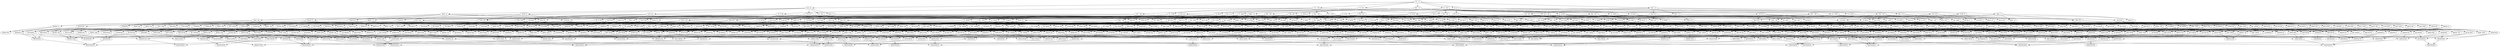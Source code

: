 digraph velha 
{
	"XXOXOXOO." -> "XXOXOXOOX";
	"XXOXOX.O." -> "XXOXOXOO.";
	"XXOXOX.OO" -> "XXOXOXXOO";
	"XXOXOX.O." -> "XXOXOX.OO";
	"XXOXO..O." -> "XXOXOX.O.";
	"XXOXO..O." -> "XXOXO.XO.";
	"XXOXOO.OX" -> "XXOXOOXOX";
	"XXOXO..OX" -> "XXOXOO.OX";
	"XXOXO.OOX" -> "XXOXOXOOX";
	"XXOXO..OX" -> "XXOXO.OOX";
	"XXOXO..O." -> "XXOXO..OX";
	"XXOX...O." -> "XXOXO..O.";
	"XXOXXOOO." -> "XXOXXOOOX";
	"XXOXXO.O." -> "XXOXXOOO.";
	"XXOXXO.O." -> "XXOXXO.OO";
	"XXOX.O.O." -> "XXOXXO.O.";
	"XXOX.O.O." -> "XXOX.OXO.";
	"XXOX.O.OX" -> "XXOXOO.OX";
	"XXOX.OOOX" -> "XXOXXOOOX";
	"XXOX.O.OX" -> "XXOX.OOOX";
	"XXOX.O.O." -> "XXOX.O.OX";
	"XXOX...O." -> "XXOX.O.O.";
	"XXOXX.OO." -> "XXOXXOOO.";
	"XXOXX.OO." -> "XXOXX.OOO";
	"XXOX..OO." -> "XXOXX.OO.";
	"XXOX.XOO." -> "XXOXOXOO.";
	"XXOX.XOO." -> "XXOX.XOOO";
	"XXOX..OO." -> "XXOX.XOO.";
	"XXOX..OOX" -> "XXOXO.OOX";
	"XXOX..OOX" -> "XXOX.OOOX";
	"XXOX..OO." -> "XXOX..OOX";
	"XXOX...O." -> "XXOX..OO.";
	"XXOXX..OO" -> "XXOXXO.OO";
	"XXOXX..OO" -> "XXOXX.OOO";
	"XXOX...OO" -> "XXOXX..OO";
	"XXOX.X.OO" -> "XXOXOX.OO";
	"XXOX.X.OO" -> "XXOX.XOOO";
	"XXOX...OO" -> "XXOX.X.OO";
	"XXOX...OO" -> "XXOX..XOO";
	"XXOX...O." -> "XXOX...OO";
	"XXO....O." -> "XXOX...O.";
	"XXOOXXOO." -> "XXOOXXOOX";
	"XXOOXX.O." -> "XXOOXXOO.";
	"XXOOXX.OO" -> "XXOOXXXOO";
	"XXOOXX.O." -> "XXOOXX.OO";
	"XXOOX..O." -> "XXOOXX.O.";
	"XXOOXOXO." -> "XXOOXOXOX";
	"XXOOX.XO." -> "XXOOXOXO.";
	"XXOOX.XOO" -> "XXOOXXXOO";
	"XXOOX.XO." -> "XXOOX.XOO";
	"XXOOX..O." -> "XXOOX.XO.";
	"XXOOX..O." -> "XXOOX..OX";
	"XXO.X..O." -> "XXOOX..O.";
	"XXO.XO.O." -> "XXOXXO.O.";
	"XXO.XOXO." -> "XXOOXOXO.";
	"XXO.XOXO." -> "XXO.XOXOO";
	"XXO.XO.O." -> "XXO.XOXO.";
	"XXO.XO.O." -> "XXO.XO.OX";
	"XXO.X..O." -> "XXO.XO.O.";
	"XXO.X.OO." -> "XXOXX.OO.";
	"XXO.XXOO." -> "XXOOXXOO.";
	"XXO.XXOO." -> "XXO.XXOOO";
	"XXO.X.OO." -> "XXO.XXOO.";
	"XXO.X.OO." -> "XXO.X.OOX";
	"XXO.X..O." -> "XXO.X.OO.";
	"XXO.X..OO" -> "XXOXX..OO";
	"XXO.XX.OO" -> "XXOOXX.OO";
	"XXO.XX.OO" -> "XXO.XXOOO";
	"XXO.X..OO" -> "XXO.XX.OO";
	"XXO.X.XOO" -> "XXOOX.XOO";
	"XXO.X.XOO" -> "XXO.XOXOO";
	"XXO.X..OO" -> "XXO.X.XOO";
	"XXO.X..O." -> "XXO.X..OO";
	"XXO....O." -> "XXO.X..O.";
	"XXOO.X.O." -> "XXOOXX.O.";
	"XXOO.XXO." -> "XXOOOXXO.";
	"XXOO.XXOO" -> "XXOOXXXOO";
	"XXOO.XXO." -> "XXOO.XXOO";
	"XXOO.X.O." -> "XXOO.XXO.";
	"XXOOOX.OX" -> "XXOOOXXOX";
	"XXOO.X.OX" -> "XXOOOX.OX";
	"XXOO.XOOX" -> "XXOOXXOOX";
	"XXOO.X.OX" -> "XXOO.XOOX";
	"XXOO.X.O." -> "XXOO.X.OX";
	"XXO..X.O." -> "XXOO.X.O.";
	"XXO.OX.O." -> "XXOXOX.O.";
	"XXO.OX.O." -> "XXO.OXXO.";
	"XXO.OX.OX" -> "XXOOOX.OX";
	"XXO.OXOOX" -> "XXOXOXOOX";
	"XXO.OX.OX" -> "XXO.OXOOX";
	"XXO.OX.O." -> "XXO.OX.OX";
	"XXO..X.O." -> "XXO.OX.O.";
	"XXO..XOO." -> "XXOX.XOO.";
	"XXO..XOO." -> "XXO.XXOO.";
	"XXO..XOOX" -> "XXOO.XOOX";
	"XXO..XOOX" -> "XXO.OXOOX";
	"XXO..XOO." -> "XXO..XOOX";
	"XXO..X.O." -> "XXO..XOO.";
	"XXO..X.OO" -> "XXOX.X.OO";
	"XXO..X.OO" -> "XXO.XX.OO";
	"XXO..XXOO" -> "XXOO.XXOO";
	"XXO..XXOO" -> "XXO.OXXOO";
	"XXO..X.OO" -> "XXO..XXOO";
	"XXO..X.O." -> "XXO..X.OO";
	"XXO....O." -> "XXO..X.O.";
	"XXOO..XO." -> "XXOOX.XO.";
	"XXOO..XO." -> "XXOO.XXO.";
	"XXOO..XOX" -> "XXOOO.XOX";
	"XXOO.OXOX" -> "XXOOXOXOX";
	"XXOO..XOX" -> "XXOO.OXOX";
	"XXOO..XO." -> "XXOO..XOX";
	"XXO...XO." -> "XXOO..XO.";
	"XXO...XO." -> "XXO.O.XO.";
	"XXO..OXO." -> "XXOX.OXO.";
	"XXO..OXO." -> "XXO.XOXO.";
	"XXO..OXOX" -> "XXOO.OXOX";
	"XXO..OXOX" -> "XXO.OOXOX";
	"XXO..OXO." -> "XXO..OXOX";
	"XXO...XO." -> "XXO..OXO.";
	"XXO...XOO" -> "XXOX..XOO";
	"XXO...XOO" -> "XXO.X.XOO";
	"XXO...XOO" -> "XXO..XXOO";
	"XXO...XO." -> "XXO...XOO";
	"XXO....O." -> "XXO...XO.";
	"XXOO...OX" -> "XXOOX..OX";
	"XXOO...OX" -> "XXOO.X.OX";
	"XXOO...OX" -> "XXOO..XOX";
	"XXO....OX" -> "XXOO...OX";
	"XXO.O..OX" -> "XXOXO..OX";
	"XXO.O..OX" -> "XXO.OX.OX";
	"XXO.O..OX" -> "XXO.O.XOX";
	"XXO....OX" -> "XXO.O..OX";
	"XXO..O.OX" -> "XXOX.O.OX";
	"XXO..O.OX" -> "XXO.XO.OX";
	"XXO..O.OX" -> "XXO..OXOX";
	"XXO....OX" -> "XXO..O.OX";
	"XXO...OOX" -> "XXOX..OOX";
	"XXO...OOX" -> "XXO.X.OOX";
	"XXO...OOX" -> "XXO..XOOX";
	"XXO....OX" -> "XXO...OOX";
	"XXO....O." -> "XXO....OX";
	"XX.....O." -> "XXO....O.";
	"XX.O...O." -> "XXXO...O.";
	"XX.OX..O." -> "XXOOX..O.";
	"XX.OXO.O." -> "XXXOXO.O.";
	"XX.OXOXO." -> "XXOOXOXO.";
	"XX.OXOXOO" -> "XXXOXOXOO";
	"XX.OXOXO." -> "XX.OXOXOO";
	"XX.OXO.O." -> "XX.OXOXO.";
	"XX.OXO.O." -> "XX.OXO.OX";
	"XX.OX..O." -> "XX.OXO.O.";
	"XX.OX.OO." -> "XXXOX.OO.";
	"XX.OXXOO." -> "XXOOXXOO.";
	"XX.OXXOO." -> "XX.OXXOOO";
	"XX.OX.OO." -> "XX.OXXOO.";
	"XX.OX.OO." -> "XX.OX.OOX";
	"XX.OX..O." -> "XX.OX.OO.";
	"XX.OX..OO" -> "XXXOX..OO";
	"XX.OXX.OO" -> "XXOOXX.OO";
	"XX.OXX.OO" -> "XX.OXXOOO";
	"XX.OX..OO" -> "XX.OXX.OO";
	"XX.OX.XOO" -> "XXOOX.XOO";
	"XX.OX.XOO" -> "XX.OXOXOO";
	"XX.OX..OO" -> "XX.OX.XOO";
	"XX.OX..O." -> "XX.OX..OO";
	"XX.O...O." -> "XX.OX..O.";
	"XX.O.X.O." -> "XXOO.X.O.";
	"XX.OOX.O." -> "XXXOOX.O.";
	"XX.OOXXO." -> "XXOOOXXO.";
	"XX.OOXXOO" -> "XXXOOXXOO";
	"XX.OOXXO." -> "XX.OOXXOO";
	"XX.OOX.O." -> "XX.OOXXO.";
	"XX.OOX.OX" -> "XXOOOX.OX";
	"XX.OOXOOX" -> "XXXOOXOOX";
	"XX.OOX.OX" -> "XX.OOXOOX";
	"XX.OOX.O." -> "XX.OOX.OX";
	"XX.O.X.O." -> "XX.OOX.O.";
	"XX.O.XOO." -> "XXXO.XOO.";
	"XX.O.XOO." -> "XX.OXXOO.";
	"XX.O.XOOX" -> "XXOO.XOOX";
	"XX.O.XOOX" -> "XX.OOXOOX";
	"XX.O.XOO." -> "XX.O.XOOX";
	"XX.O.X.O." -> "XX.O.XOO.";
	"XX.O.X.OO" -> "XXXO.X.OO";
	"XX.O.X.OO" -> "XX.OXX.OO";
	"XX.O.XXOO" -> "XXOO.XXOO";
	"XX.O.XXOO" -> "XX.OOXXOO";
	"XX.O.X.OO" -> "XX.O.XXOO";
	"XX.O.X.O." -> "XX.O.X.OO";
	"XX.O...O." -> "XX.O.X.O.";
	"XX.O..XO." -> "XXOO..XO.";
	"XX.OO.XO." -> "XXXOO.XO.";
	"XX.OO.XO." -> "XX.OOXXO.";
	"XX.OO.XOX" -> "XXOOO.XOX";
	"XX.OO.XOX" -> "XX.OOOXOX";
	"XX.OO.XO." -> "XX.OO.XOX";
	"XX.O..XO." -> "XX.OO.XO.";
	"XX.O.OXO." -> "XXXO.OXO.";
	"XX.O.OXO." -> "XX.OXOXO.";
	"XX.O.OXOX" -> "XXOO.OXOX";
	"XX.O.OXOX" -> "XX.OOOXOX";
	"XX.O.OXO." -> "XX.O.OXOX";
	"XX.O..XO." -> "XX.O.OXO.";
	"XX.O..XOO" -> "XXXO..XOO";
	"XX.O..XOO" -> "XX.OX.XOO";
	"XX.O..XOO" -> "XX.O.XXOO";
	"XX.O..XO." -> "XX.O..XOO";
	"XX.O...O." -> "XX.O..XO.";
	"XX.O...OX" -> "XXOO...OX";
	"XX.OO..OX" -> "XXXOO..OX";
	"XX.OO..OX" -> "XX.OOX.OX";
	"XX.OO..OX" -> "XX.OO.XOX";
	"XX.O...OX" -> "XX.OO..OX";
	"XX.O.O.OX" -> "XXXO.O.OX";
	"XX.O.O.OX" -> "XX.OXO.OX";
	"XX.O.O.OX" -> "XX.O.OXOX";
	"XX.O...OX" -> "XX.O.O.OX";
	"XX.O..OOX" -> "XXXO..OOX";
	"XX.O..OOX" -> "XX.OX.OOX";
	"XX.O..OOX" -> "XX.O.XOOX";
	"XX.O...OX" -> "XX.O..OOX";
	"XX.O...O." -> "XX.O...OX";
	"XX.....O." -> "XX.O...O.";
	"XX..O..O." -> "XXX.O..O.";
	"XX.XO..O." -> "XXOXO..O.";
	"XX.XOO.O." -> "XXXXOO.O.";
	"XX.XOO.O." -> "XX.XOOXO.";
	"XX.XOO.OX" -> "XXOXOO.OX";
	"XX.XOOOOX" -> "XXXXOOOOX";
	"XX.XOO.OX" -> "XX.XOOOOX";
	"XX.XOO.O." -> "XX.XOO.OX";
	"XX.XO..O." -> "XX.XOO.O.";
	"XX.XO.OO." -> "XXXXO.OO.";
	"XX.XOXOO." -> "XXOXOXOO.";
	"XX.XOXOO." -> "XX.XOXOOO";
	"XX.XO.OO." -> "XX.XOXOO.";
	"XX.XO.OOX" -> "XXOXO.OOX";
	"XX.XO.OOX" -> "XX.XOOOOX";
	"XX.XO.OO." -> "XX.XO.OOX";
	"XX.XO..O." -> "XX.XO.OO.";
	"XX.XO..OO" -> "XXXXO..OO";
	"XX.XOX.OO" -> "XXOXOX.OO";
	"XX.XOX.OO" -> "XX.XOXOOO";
	"XX.XO..OO" -> "XX.XOX.OO";
	"XX.XO..OO" -> "XX.XO.XOO";
	"XX.XO..O." -> "XX.XO..OO";
	"XX..O..O." -> "XX.XO..O.";
	"XX..OX.O." -> "XXO.OX.O.";
	"XX..OX.O." -> "XX.OOX.O.";
	"XX..OXOO." -> "XXX.OXOO.";
	"XX..OXOO." -> "XX.XOXOO.";
	"XX..OXOOX" -> "XXO.OXOOX";
	"XX..OXOOX" -> "XX.OOXOOX";
	"XX..OXOO." -> "XX..OXOOX";
	"XX..OX.O." -> "XX..OXOO.";
	"XX..OX.OO" -> "XXX.OX.OO";
	"XX..OX.OO" -> "XX.XOX.OO";
	"XX..OXXOO" -> "XXO.OXXOO";
	"XX..OXXOO" -> "XX.OOXXOO";
	"XX..OX.OO" -> "XX..OXXOO";
	"XX..OX.O." -> "XX..OX.OO";
	"XX..O..O." -> "XX..OX.O.";
	"XX..O.XO." -> "XXO.O.XO.";
	"XX..O.XO." -> "XX.OO.XO.";
	"XX..OOXO." -> "XXX.OOXO.";
	"XX..OOXO." -> "XX.XOOXO.";
	"XX..OOXOX" -> "XXO.OOXOX";
	"XX..OOXOX" -> "XX.OOOXOX";
	"XX..OOXO." -> "XX..OOXOX";
	"XX..O.XO." -> "XX..OOXO.";
	"XX..O.XOO" -> "XXX.O.XOO";
	"XX..O.XOO" -> "XX.XO.XOO";
	"XX..O.XOO" -> "XX..OXXOO";
	"XX..O.XO." -> "XX..O.XOO";
	"XX..O..O." -> "XX..O.XO.";
	"XX..O..OX" -> "XXO.O..OX";
	"XX..O..OX" -> "XX.OO..OX";
	"XX..OO.OX" -> "XXX.OO.OX";
	"XX..OO.OX" -> "XX.XOO.OX";
	"XX..OO.OX" -> "XX..OOXOX";
	"XX..O..OX" -> "XX..OO.OX";
	"XX..O.OOX" -> "XXX.O.OOX";
	"XX..O.OOX" -> "XX.XO.OOX";
	"XX..O.OOX" -> "XX..OXOOX";
	"XX..O..OX" -> "XX..O.OOX";
	"XX..O..O." -> "XX..O..OX";
	"XX.....O." -> "XX..O..O.";
	"XX...O.O." -> "XXX..O.O.";
	"XX.X.O.O." -> "XXOX.O.O.";
	"XX.X.O.O." -> "XX.XOO.O.";
	"XX.X.OOO." -> "XXXX.OOO.";
	"XX.XXOOO." -> "XXOXXOOO.";
	"XX.XXOOO." -> "XX.XXOOOO";
	"XX.X.OOO." -> "XX.XXOOO.";
	"XX.X.OOOX" -> "XXOX.OOOX";
	"XX.X.OOOX" -> "XX.XOOOOX";
	"XX.X.OOO." -> "XX.X.OOOX";
	"XX.X.O.O." -> "XX.X.OOO.";
	"XX.X.O.OO" -> "XXXX.O.OO";
	"XX.XXO.OO" -> "XXOXXO.OO";
	"XX.XXO.OO" -> "XX.XXOOOO";
	"XX.X.O.OO" -> "XX.XXO.OO";
	"XX.X.O.OO" -> "XX.X.OXOO";
	"XX.X.O.O." -> "XX.X.O.OO";
	"XX...O.O." -> "XX.X.O.O.";
	"XX..XO.O." -> "XXO.XO.O.";
	"XX..XO.O." -> "XX.OXO.O.";
	"XX..XOOO." -> "XXX.XOOO.";
	"XX..XOOO." -> "XX.XXOOO.";
	"XX..XOOO." -> "XX..XOOOX";
	"XX..XO.O." -> "XX..XOOO.";
	"XX..XO.OO" -> "XXX.XO.OO";
	"XX..XO.OO" -> "XX.XXO.OO";
	"XX..XOXOO" -> "XXO.XOXOO";
	"XX..XOXOO" -> "XX.OXOXOO";
	"XX..XO.OO" -> "XX..XOXOO";
	"XX..XO.O." -> "XX..XO.OO";
	"XX...O.O." -> "XX..XO.O.";
	"XX...OXO." -> "XXO..OXO.";
	"XX...OXO." -> "XX.O.OXO.";
	"XX...OXO." -> "XX..OOXO.";
	"XX...OXOO" -> "XXX..OXOO";
	"XX...OXOO" -> "XX.X.OXOO";
	"XX...OXOO" -> "XX..XOXOO";
	"XX...OXO." -> "XX...OXOO";
	"XX...O.O." -> "XX...OXO.";
	"XX...O.OX" -> "XXO..O.OX";
	"XX...O.OX" -> "XX.O.O.OX";
	"XX...O.OX" -> "XX..OO.OX";
	"XX...OOOX" -> "XXX..OOOX";
	"XX...OOOX" -> "XX.X.OOOX";
	"XX...OOOX" -> "XX..XOOOX";
	"XX...O.OX" -> "XX...OOOX";
	"XX...O.O." -> "XX...O.OX";
	"XX.....O." -> "XX...O.O.";
	"XX....OO." -> "XXX...OO.";
	"XX.X..OO." -> "XXOX..OO.";
	"XX.X..OO." -> "XX.XO.OO.";
	"XX.X..OO." -> "XX.X.OOO.";
	"XX.X..OO." -> "XX.X..OOO";
	"XX....OO." -> "XX.X..OO.";
	"XX..X.OO." -> "XXO.X.OO.";
	"XX..X.OO." -> "XX.OX.OO.";
	"XX..X.OO." -> "XX..XOOO.";
	"XX..X.OO." -> "XX..X.OOO";
	"XX....OO." -> "XX..X.OO.";
	"XX...XOO." -> "XXO..XOO.";
	"XX...XOO." -> "XX.O.XOO.";
	"XX...XOO." -> "XX..OXOO.";
	"XX...XOO." -> "XX...XOOO";
	"XX....OO." -> "XX...XOO.";
	"XX....OOX" -> "XXO...OOX";
	"XX....OOX" -> "XX.O..OOX";
	"XX....OOX" -> "XX..O.OOX";
	"XX....OOX" -> "XX...OOOX";
	"XX....OO." -> "XX....OOX";
	"XX.....O." -> "XX....OO.";
	"XX.....OO" -> "XXX....OO";
	"XX.X...OO" -> "XXOX...OO";
	"XX.X...OO" -> "XX.XO..OO";
	"XX.X...OO" -> "XX.X.O.OO";
	"XX.X...OO" -> "XX.X..OOO";
	"XX.....OO" -> "XX.X...OO";
	"XX..X..OO" -> "XXO.X..OO";
	"XX..X..OO" -> "XX.OX..OO";
	"XX..X..OO" -> "XX..XO.OO";
	"XX..X..OO" -> "XX..X.OOO";
	"XX.....OO" -> "XX..X..OO";
	"XX...X.OO" -> "XXO..X.OO";
	"XX...X.OO" -> "XX.O.X.OO";
	"XX...X.OO" -> "XX..OX.OO";
	"XX...X.OO" -> "XX...XOOO";
	"XX.....OO" -> "XX...X.OO";
	"XX....XOO" -> "XXO...XOO";
	"XX....XOO" -> "XX.O..XOO";
	"XX....XOO" -> "XX..O.XOO";
	"XX....XOO" -> "XX...OXOO";
	"XX.....OO" -> "XX....XOO";
	"XX.....O." -> "XX.....OO";
	".X.....O." -> "XX.....O.";
	"OXXXOXOO." -> "OXXXOXOOX";
	"OXXXOX.O." -> "OXXXOXOO.";
	"OXXXOX.O." -> "OXXXOX.OO";
	"OXXXO..O." -> "OXXXOX.O.";
	"OXXXOOXO." -> "OXXXOOXOX";
	"OXXXO.XO." -> "OXXXOOXO.";
	"OXXXO.XO." -> "OXXXO.XOO";
	"OXXXO..O." -> "OXXXO.XO.";
	"OXXXOO.OX" -> "OXXXOOXOX";
	"OXXXO..OX" -> "OXXXOO.OX";
	"OXXXO.OOX" -> "OXXXOXOOX";
	"OXXXO..OX" -> "OXXXO.OOX";
	"OXXXO..O." -> "OXXXO..OX";
	"OXXX...O." -> "OXXXO..O.";
	"OXXXXO.O." -> "OXXXXOOO.";
	"OXXXXO.OO" -> "OXXXXOXOO";
	"OXXXXO.O." -> "OXXXXO.OO";
	"OXXX.O.O." -> "OXXXXO.O.";
	"OXXX.OXO." -> "OXXXOOXO.";
	"OXXX.OXOO" -> "OXXXXOXOO";
	"OXXX.OXO." -> "OXXX.OXOO";
	"OXXX.O.O." -> "OXXX.OXO.";
	"OXXX.O.OX" -> "OXXXOO.OX";
	"OXXX.OOOX" -> "OXXXXOOOX";
	"OXXX.O.OX" -> "OXXX.OOOX";
	"OXXX.O.O." -> "OXXX.O.OX";
	"OXXX...O." -> "OXXX.O.O.";
	"OXXX..OO." -> "OXXXX.OO.";
	"OXXX.XOO." -> "OXXXOXOO.";
	"OXXX.XOO." -> "OXXX.XOOO";
	"OXXX..OO." -> "OXXX.XOO.";
	"OXXX..OOX" -> "OXXXO.OOX";
	"OXXX..OOX" -> "OXXX.OOOX";
	"OXXX..OO." -> "OXXX..OOX";
	"OXXX...O." -> "OXXX..OO.";
	"OXXXX..OO" -> "OXXXXO.OO";
	"OXXXX..OO" -> "OXXXX.OOO";
	"OXXX...OO" -> "OXXXX..OO";
	"OXXX.X.OO" -> "OXXXOX.OO";
	"OXXX.X.OO" -> "OXXX.XOOO";
	"OXXX...OO" -> "OXXX.X.OO";
	"OXXX..XOO" -> "OXXXO.XOO";
	"OXXX..XOO" -> "OXXX.OXOO";
	"OXXX...OO" -> "OXXX..XOO";
	"OXXX...O." -> "OXXX...OO";
	"OXX....O." -> "OXXX...O.";
	"OXXOXX.O." -> "OXXOXXOO.";
	"OXXOXX.OO" -> "OXXOXXXOO";
	"OXXOXX.O." -> "OXXOXX.OO";
	"OXXOX..O." -> "OXXOXX.O.";
	"OXXOXOXO." -> "OXXOXOXOX";
	"OXXOX.XO." -> "OXXOXOXO.";
	"OXXOX.XOO" -> "OXXOXXXOO";
	"OXXOX.XO." -> "OXXOX.XOO";
	"OXXOX..O." -> "OXXOX.XO.";
	"OXXOXO.OX" -> "OXXOXOXOX";
	"OXXOX..OX" -> "OXXOXO.OX";
	"OXXOX..OX" -> "OXXOX.OOX";
	"OXXOX..O." -> "OXXOX..OX";
	"OXX.X..O." -> "OXXOX..O.";
	"OXX.XO.O." -> "OXXXXO.O.";
	"OXX.XOXO." -> "OXXOXOXO.";
	"OXX.XOXOO" -> "OXXXXOXOO";
	"OXX.XOXO." -> "OXX.XOXOO";
	"OXX.XO.O." -> "OXX.XOXO.";
	"OXX.XO.OX" -> "OXXOXO.OX";
	"OXX.XO.OX" -> "OXX.XOOOX";
	"OXX.XO.O." -> "OXX.XO.OX";
	"OXX.X..O." -> "OXX.XO.O.";
	"OXX.X..O." -> "OXX.X.OO.";
	"OXX.X..OO" -> "OXXXX..OO";
	"OXX.XX.OO" -> "OXXOXX.OO";
	"OXX.XX.OO" -> "OXX.XXOOO";
	"OXX.X..OO" -> "OXX.XX.OO";
	"OXX.X.XOO" -> "OXXOX.XOO";
	"OXX.X.XOO" -> "OXX.XOXOO";
	"OXX.X..OO" -> "OXX.X.XOO";
	"OXX.X..O." -> "OXX.X..OO";
	"OXX....O." -> "OXX.X..O.";
	"OXXO.X.O." -> "OXXOXX.O.";
	"OXXOOXXO." -> "OXXOOXXOX";
	"OXXO.XXO." -> "OXXOOXXO.";
	"OXXO.XXOO" -> "OXXOXXXOO";
	"OXXO.XXO." -> "OXXO.XXOO";
	"OXXO.X.O." -> "OXXO.XXO.";
	"OXXO.X.O." -> "OXXO.X.OX";
	"OXX..X.O." -> "OXXO.X.O.";
	"OXX.OX.O." -> "OXXXOX.O.";
	"OXX.OXXO." -> "OXXOOXXO.";
	"OXX.OXXO." -> "OXX.OXXOO";
	"OXX.OX.O." -> "OXX.OXXO.";
	"OXX.OX.O." -> "OXX.OX.OX";
	"OXX..X.O." -> "OXX.OX.O.";
	"OXX..XOO." -> "OXXX.XOO.";
	"OXX..XOO." -> "OXX.XXOO.";
	"OXX..XOO." -> "OXX..XOOX";
	"OXX..X.O." -> "OXX..XOO.";
	"OXX..X.OO" -> "OXXX.X.OO";
	"OXX..X.OO" -> "OXX.XX.OO";
	"OXX..XXOO" -> "OXXO.XXOO";
	"OXX..XXOO" -> "OXX.OXXOO";
	"OXX..X.OO" -> "OXX..XXOO";
	"OXX..X.O." -> "OXX..X.OO";
	"OXX....O." -> "OXX..X.O.";
	"OXXO..XO." -> "OXXOX.XO.";
	"OXXO..XO." -> "OXXO.XXO.";
	"OXXOO.XOX" -> "OXXOOXXOX";
	"OXXO..XOX" -> "OXXOO.XOX";
	"OXXO.OXOX" -> "OXXOXOXOX";
	"OXXO..XOX" -> "OXXO.OXOX";
	"OXXO..XO." -> "OXXO..XOX";
	"OXX...XO." -> "OXXO..XO.";
	"OXX.O.XO." -> "OXXXO.XO.";
	"OXX.O.XO." -> "OXX.OXXO.";
	"OXX.O.XOX" -> "OXXOO.XOX";
	"OXX.OOXOX" -> "OXXXOOXOX";
	"OXX.O.XOX" -> "OXX.OOXOX";
	"OXX.O.XO." -> "OXX.O.XOX";
	"OXX...XO." -> "OXX.O.XO.";
	"OXX..OXO." -> "OXXX.OXO.";
	"OXX..OXO." -> "OXX.XOXO.";
	"OXX..OXOX" -> "OXXO.OXOX";
	"OXX..OXOX" -> "OXX.OOXOX";
	"OXX..OXO." -> "OXX..OXOX";
	"OXX...XO." -> "OXX..OXO.";
	"OXX...XOO" -> "OXXX..XOO";
	"OXX...XOO" -> "OXX.X.XOO";
	"OXX...XOO" -> "OXX..XXOO";
	"OXX...XO." -> "OXX...XOO";
	"OXX....O." -> "OXX...XO.";
	"OXXO...OX" -> "OXXOX..OX";
	"OXXO...OX" -> "OXXO.X.OX";
	"OXXO...OX" -> "OXXO..XOX";
	"OXX....OX" -> "OXXO...OX";
	"OXX.O..OX" -> "OXXXO..OX";
	"OXX.O..OX" -> "OXX.OX.OX";
	"OXX.O..OX" -> "OXX.O.XOX";
	"OXX....OX" -> "OXX.O..OX";
	"OXX..O.OX" -> "OXXX.O.OX";
	"OXX..O.OX" -> "OXX.XO.OX";
	"OXX..O.OX" -> "OXX..OXOX";
	"OXX....OX" -> "OXX..O.OX";
	"OXX...OOX" -> "OXXX..OOX";
	"OXX...OOX" -> "OXX.X.OOX";
	"OXX...OOX" -> "OXX..XOOX";
	"OXX....OX" -> "OXX...OOX";
	"OXX....O." -> "OXX....OX";
	".XX....O." -> "OXX....O.";
	".XXO...O." -> "XXXO...O.";
	".XXO...O." -> ".XXOX..O.";
	".XXO.X.O." -> "OXXO.X.O.";
	".XXOOX.O." -> "XXXOOX.O.";
	".XXOOXXO." -> "OXXOOXXO.";
	".XXOOXXOO" -> "XXXOOXXOO";
	".XXOOXXO." -> ".XXOOXXOO";
	".XXOOX.O." -> ".XXOOXXO.";
	".XXOOX.O." -> ".XXOOX.OX";
	".XXO.X.O." -> ".XXOOX.O.";
	".XXO.XOO." -> "XXXO.XOO.";
	".XXOXXOO." -> "OXXOXXOO.";
	".XXOXXOO." -> ".XXOXXOOO";
	".XXO.XOO." -> ".XXOXXOO.";
	".XXO.XOO." -> ".XXO.XOOX";
	".XXO.X.O." -> ".XXO.XOO.";
	".XXO.X.OO" -> "XXXO.X.OO";
	".XXO.X.OO" -> ".XXOXX.OO";
	".XXO.XXOO" -> "OXXO.XXOO";
	".XXO.XXOO" -> ".XXOOXXOO";
	".XXO.X.OO" -> ".XXO.XXOO";
	".XXO.X.O." -> ".XXO.X.OO";
	".XXO...O." -> ".XXO.X.O.";
	".XXO..XO." -> "OXXO..XO.";
	".XXOO.XO." -> "XXXOO.XO.";
	".XXOO.XO." -> ".XXOOXXO.";
	".XXOO.XOX" -> "OXXOO.XOX";
	".XXOO.XOX" -> ".XXOOOXOX";
	".XXOO.XO." -> ".XXOO.XOX";
	".XXO..XO." -> ".XXOO.XO.";
	".XXO.OXO." -> "XXXO.OXO.";
	".XXOXOXO." -> "OXXOXOXO.";
	".XXOXOXOO" -> "XXXOXOXOO";
	".XXOXOXO." -> ".XXOXOXOO";
	".XXO.OXO." -> ".XXOXOXO.";
	".XXO.OXOX" -> "OXXO.OXOX";
	".XXO.OXOX" -> ".XXOOOXOX";
	".XXO.OXO." -> ".XXO.OXOX";
	".XXO..XO." -> ".XXO.OXO.";
	".XXO..XOO" -> "XXXO..XOO";
	".XXOX.XOO" -> "OXXOX.XOO";
	".XXOX.XOO" -> ".XXOXOXOO";
	".XXO..XOO" -> ".XXOX.XOO";
	".XXO..XOO" -> ".XXO.XXOO";
	".XXO..XO." -> ".XXO..XOO";
	".XXO...O." -> ".XXO..XO.";
	".XXO...OX" -> "OXXO...OX";
	".XXOO..OX" -> "XXXOO..OX";
	".XXOO..OX" -> ".XXOOX.OX";
	".XXOO..OX" -> ".XXOO.XOX";
	".XXO...OX" -> ".XXOO..OX";
	".XXO.O.OX" -> "XXXO.O.OX";
	".XXO.O.OX" -> ".XXOXO.OX";
	".XXO.O.OX" -> ".XXO.OXOX";
	".XXO...OX" -> ".XXO.O.OX";
	".XXO..OOX" -> "XXXO..OOX";
	".XXOX.OOX" -> "OXXOX.OOX";
	".XXOXOOOX" -> "XXXOXOOOX";
	".XXOX.OOX" -> ".XXOXOOOX";
	".XXO..OOX" -> ".XXOX.OOX";
	".XXO..OOX" -> ".XXO.XOOX";
	".XXO...OX" -> ".XXO..OOX";
	".XXO...O." -> ".XXO...OX";
	".XX....O." -> ".XXO...O.";
	".XX.O..O." -> "XXX.O..O.";
	".XXXO..O." -> "OXXXO..O.";
	".XXXOO.O." -> "XXXXOO.O.";
	".XXXOOXO." -> "OXXXOOXO.";
	".XXXOOXOO" -> "XXXXOOXOO";
	".XXXOOXO." -> ".XXXOOXOO";
	".XXXOO.O." -> ".XXXOOXO.";
	".XXXOO.OX" -> "OXXXOO.OX";
	".XXXOOOOX" -> "XXXXOOOOX";
	".XXXOO.OX" -> ".XXXOOOOX";
	".XXXOO.O." -> ".XXXOO.OX";
	".XXXO..O." -> ".XXXOO.O.";
	".XXXO.OO." -> "XXXXO.OO.";
	".XXXOXOO." -> "OXXXOXOO.";
	".XXXOXOO." -> ".XXXOXOOO";
	".XXXO.OO." -> ".XXXOXOO.";
	".XXXO.OOX" -> "OXXXO.OOX";
	".XXXO.OOX" -> ".XXXOOOOX";
	".XXXO.OO." -> ".XXXO.OOX";
	".XXXO..O." -> ".XXXO.OO.";
	".XXXO..OO" -> "XXXXO..OO";
	".XXXOX.OO" -> "OXXXOX.OO";
	".XXXOX.OO" -> ".XXXOXOOO";
	".XXXO..OO" -> ".XXXOX.OO";
	".XXXO.XOO" -> "OXXXO.XOO";
	".XXXO.XOO" -> ".XXXOOXOO";
	".XXXO..OO" -> ".XXXO.XOO";
	".XXXO..O." -> ".XXXO..OO";
	".XX.O..O." -> ".XXXO..O.";
	".XX.OX.O." -> "OXX.OX.O.";
	".XX.OX.O." -> ".XXOOX.O.";
	".XX.OXOO." -> "XXX.OXOO.";
	".XX.OXOO." -> ".XXXOXOO.";
	".XX.OXOO." -> ".XX.OXOOX";
	".XX.OX.O." -> ".XX.OXOO.";
	".XX.OX.OO" -> "XXX.OX.OO";
	".XX.OX.OO" -> ".XXXOX.OO";
	".XX.OXXOO" -> "OXX.OXXOO";
	".XX.OXXOO" -> ".XXOOXXOO";
	".XX.OX.OO" -> ".XX.OXXOO";
	".XX.OX.O." -> ".XX.OX.OO";
	".XX.O..O." -> ".XX.OX.O.";
	".XX.O.XO." -> "OXX.O.XO.";
	".XX.O.XO." -> ".XXOO.XO.";
	".XX.OOXO." -> "XXX.OOXO.";
	".XX.OOXO." -> ".XXXOOXO.";
	".XX.OOXOX" -> "OXX.OOXOX";
	".XX.OOXOX" -> ".XXOOOXOX";
	".XX.OOXO." -> ".XX.OOXOX";
	".XX.O.XO." -> ".XX.OOXO.";
	".XX.O.XOO" -> "XXX.O.XOO";
	".XX.O.XOO" -> ".XXXO.XOO";
	".XX.O.XOO" -> ".XX.OXXOO";
	".XX.O.XO." -> ".XX.O.XOO";
	".XX.O..O." -> ".XX.O.XO.";
	".XX.O..OX" -> "OXX.O..OX";
	".XX.O..OX" -> ".XXOO..OX";
	".XX.OO.OX" -> "XXX.OO.OX";
	".XX.OO.OX" -> ".XXXOO.OX";
	".XX.OO.OX" -> ".XX.OOXOX";
	".XX.O..OX" -> ".XX.OO.OX";
	".XX.O.OOX" -> "XXX.O.OOX";
	".XX.O.OOX" -> ".XXXO.OOX";
	".XX.O.OOX" -> ".XX.OXOOX";
	".XX.O..OX" -> ".XX.O.OOX";
	".XX.O..O." -> ".XX.O..OX";
	".XX....O." -> ".XX.O..O.";
	".XX..O.O." -> "XXX..O.O.";
	".XXX.O.O." -> "OXXX.O.O.";
	".XXX.O.O." -> ".XXXOO.O.";
	".XXX.OOO." -> "XXXX.OOO.";
	".XXXXOOO." -> "OXXXXOOO.";
	".XXXXOOO." -> ".XXXXOOOO";
	".XXX.OOO." -> ".XXXXOOO.";
	".XXX.OOOX" -> "OXXX.OOOX";
	".XXX.OOOX" -> ".XXXOOOOX";
	".XXX.OOO." -> ".XXX.OOOX";
	".XXX.O.O." -> ".XXX.OOO.";
	".XXX.O.OO" -> "XXXX.O.OO";
	".XXX.O.OO" -> ".XXXXO.OO";
	".XXX.OXOO" -> "OXXX.OXOO";
	".XXX.OXOO" -> ".XXXOOXOO";
	".XXX.O.OO" -> ".XXX.OXOO";
	".XXX.O.O." -> ".XXX.O.OO";
	".XX..O.O." -> ".XXX.O.O.";
	".XX..O.O." -> ".XX.XO.O.";
	".XX..OXO." -> "OXX..OXO.";
	".XX..OXO." -> ".XXO.OXO.";
	".XX..OXO." -> ".XX.OOXO.";
	".XX..OXOO" -> "XXX..OXOO";
	".XX..OXOO" -> ".XXX.OXOO";
	".XX.XOXOO" -> "OXX.XOXOO";
	".XX.XOXOO" -> ".XXOXOXOO";
	".XX..OXOO" -> ".XX.XOXOO";
	".XX..OXO." -> ".XX..OXOO";
	".XX..O.O." -> ".XX..OXO.";
	".XX..O.OX" -> "OXX..O.OX";
	".XX..O.OX" -> ".XXO.O.OX";
	".XX..O.OX" -> ".XX.OO.OX";
	".XX..OOOX" -> "XXX..OOOX";
	".XX..OOOX" -> ".XXX.OOOX";
	".XX.XOOOX" -> "OXX.XOOOX";
	".XX.XOOOX" -> ".XXOXOOOX";
	".XX..OOOX" -> ".XX.XOOOX";
	".XX..O.OX" -> ".XX..OOOX";
	".XX..O.O." -> ".XX..O.OX";
	".XX....O." -> ".XX..O.O.";
	".XX...OO." -> "XXX...OO.";
	".XXX..OO." -> "OXXX..OO.";
	".XXX..OO." -> ".XXXO.OO.";
	".XXX..OO." -> ".XXX.OOO.";
	".XXX..OO." -> ".XXX..OOO";
	".XX...OO." -> ".XXX..OO.";
	".XX.X.OO." -> "OXX.X.OO.";
	".XXOX.OO." -> "XXXOX.OO.";
	".XXOX.OO." -> ".XXOXXOO.";
	".XXOX.OO." -> ".XXOX.OOX";
	".XX.X.OO." -> ".XXOX.OO.";
	".XX.XOOO." -> "XXX.XOOO.";
	".XX.XOOO." -> ".XXXXOOO.";
	".XX.XOOO." -> ".XX.XOOOX";
	".XX.X.OO." -> ".XX.XOOO.";
	".XX.X.OO." -> ".XX.X.OOO";
	".XX...OO." -> ".XX.X.OO.";
	".XX..XOO." -> "OXX..XOO.";
	".XX..XOO." -> ".XXO.XOO.";
	".XX..XOO." -> ".XX.OXOO.";
	".XX..XOO." -> ".XX..XOOO";
	".XX...OO." -> ".XX..XOO.";
	".XX...OOX" -> "OXX...OOX";
	".XX...OOX" -> ".XXO..OOX";
	".XX...OOX" -> ".XX.O.OOX";
	".XX...OOX" -> ".XX..OOOX";
	".XX...OO." -> ".XX...OOX";
	".XX....O." -> ".XX...OO.";
	".XX....OO" -> "XXX....OO";
	".XXX...OO" -> "OXXX...OO";
	".XXX...OO" -> ".XXXO..OO";
	".XXX...OO" -> ".XXX.O.OO";
	".XXX...OO" -> ".XXX..OOO";
	".XX....OO" -> ".XXX...OO";
	".XX....OO" -> ".XX.X..OO";
	".XX..X.OO" -> "OXX..X.OO";
	".XX..X.OO" -> ".XXO.X.OO";
	".XX..X.OO" -> ".XX.OX.OO";
	".XX..X.OO" -> ".XX..XOOO";
	".XX....OO" -> ".XX..X.OO";
	".XX...XOO" -> "OXX...XOO";
	".XX...XOO" -> ".XXO..XOO";
	".XX...XOO" -> ".XX.O.XOO";
	".XX...XOO" -> ".XX..OXOO";
	".XX....OO" -> ".XX...XOO";
	".XX....O." -> ".XX....OO";
	".X.....O." -> ".XX....O.";
	"OX.X...O." -> "OXXX...O.";
	"OXOXX..O." -> "OXOXXX.O.";
	"OXOXXOXO." -> "OXOXXOXOX";
	"OXOXX.XO." -> "OXOXXOXO.";
	"OXOXX.XOO" -> "OXOXXXXOO";
	"OXOXX.XO." -> "OXOXX.XOO";
	"OXOXX..O." -> "OXOXX.XO.";
	"OXOXXO.OX" -> "OXOXXOXOX";
	"OXOXX..OX" -> "OXOXXO.OX";
	"OXOXX.OOX" -> "OXOXXXOOX";
	"OXOXX..OX" -> "OXOXX.OOX";
	"OXOXX..O." -> "OXOXX..OX";
	"OX.XX..O." -> "OXOXX..O.";
	"OX.XXO.O." -> "OXXXXO.O.";
	"OX.XXOXO." -> "OXOXXOXO.";
	"OX.XXOXOO" -> "OXXXXOXOO";
	"OX.XXOXO." -> "OX.XXOXOO";
	"OX.XXO.O." -> "OX.XXOXO.";
	"OX.XXO.OX" -> "OXOXXO.OX";
	"OX.XXOOOX" -> "OXXXXOOOX";
	"OX.XXO.OX" -> "OX.XXOOOX";
	"OX.XXO.O." -> "OX.XXO.OX";
	"OX.XX..O." -> "OX.XXO.O.";
	"OX.XX.OO." -> "OXXXX.OO.";
	"OX.XX.OO." -> "OX.XXXOO.";
	"OX.XX.OOX" -> "OXOXX.OOX";
	"OX.XX.OOX" -> "OX.XXOOOX";
	"OX.XX.OO." -> "OX.XX.OOX";
	"OX.XX..O." -> "OX.XX.OO.";
	"OX.XX..OO" -> "OXXXX..OO";
	"OX.XX..OO" -> "OX.XXX.OO";
	"OX.XX.XOO" -> "OXOXX.XOO";
	"OX.XX.XOO" -> "OX.XXOXOO";
	"OX.XX..OO" -> "OX.XX.XOO";
	"OX.XX..O." -> "OX.XX..OO";
	"OX.X...O." -> "OX.XX..O.";
	"OXOX.X.O." -> "OXOXXX.O.";
	"OXOXOXXO." -> "OXOXOXXOX";
	"OXOX.XXO." -> "OXOXOXXO.";
	"OXOX.XXOO" -> "OXOXXXXOO";
	"OXOX.XXO." -> "OXOX.XXOO";
	"OXOX.X.O." -> "OXOX.XXO.";
	"OXOXOX.OX" -> "OXOXOXXOX";
	"OXOX.X.OX" -> "OXOXOX.OX";
	"OXOX.XOOX" -> "OXOXXXOOX";
	"OXOX.X.OX" -> "OXOX.XOOX";
	"OXOX.X.O." -> "OXOX.X.OX";
	"OX.X.X.O." -> "OXOX.X.O.";
	"OX.XOX.O." -> "OXXXOX.O.";
	"OX.XOXXO." -> "OXOXOXXO.";
	"OX.XOXXO." -> "OX.XOXXOO";
	"OX.XOX.O." -> "OX.XOXXO.";
	"OX.XOX.OX" -> "OXOXOX.OX";
	"OX.XOXOOX" -> "OXXXOXOOX";
	"OX.XOX.OX" -> "OX.XOXOOX";
	"OX.XOX.O." -> "OX.XOX.OX";
	"OX.X.X.O." -> "OX.XOX.O.";
	"OX.X.XOO." -> "OXXX.XOO.";
	"OX.X.XOO." -> "OX.XXXOO.";
	"OX.X.XOOX" -> "OXOX.XOOX";
	"OX.X.XOOX" -> "OX.XOXOOX";
	"OX.X.XOO." -> "OX.X.XOOX";
	"OX.X.X.O." -> "OX.X.XOO.";
	"OX.X.X.OO" -> "OXXX.X.OO";
	"OX.X.X.OO" -> "OX.XXX.OO";
	"OX.X.XXOO" -> "OXOX.XXOO";
	"OX.X.XXOO" -> "OX.XOXXOO";
	"OX.X.X.OO" -> "OX.X.XXOO";
	"OX.X.X.O." -> "OX.X.X.OO";
	"OX.X...O." -> "OX.X.X.O.";
	"OXOX..XO." -> "OXOXX.XO.";
	"OXOX..XO." -> "OXOX.XXO.";
	"OXOXO.XOX" -> "OXOXOXXOX";
	"OXOX..XOX" -> "OXOXO.XOX";
	"OXOX.OXOX" -> "OXOXXOXOX";
	"OXOX..XOX" -> "OXOX.OXOX";
	"OXOX..XO." -> "OXOX..XOX";
	"OX.X..XO." -> "OXOX..XO.";
	"OX.XO.XO." -> "OXXXO.XO.";
	"OX.XO.XO." -> "OX.XOXXO.";
	"OX.XO.XOX" -> "OXOXO.XOX";
	"OX.XOOXOX" -> "OXXXOOXOX";
	"OX.XO.XOX" -> "OX.XOOXOX";
	"OX.XO.XO." -> "OX.XO.XOX";
	"OX.X..XO." -> "OX.XO.XO.";
	"OX.X.OXO." -> "OXXX.OXO.";
	"OX.X.OXO." -> "OX.XXOXO.";
	"OX.X.OXOX" -> "OXOX.OXOX";
	"OX.X.OXOX" -> "OX.XOOXOX";
	"OX.X.OXO." -> "OX.X.OXOX";
	"OX.X..XO." -> "OX.X.OXO.";
	"OX.X..XOO" -> "OXXX..XOO";
	"OX.X..XOO" -> "OX.XX.XOO";
	"OX.X..XOO" -> "OX.X.XXOO";
	"OX.X..XO." -> "OX.X..XOO";
	"OX.X...O." -> "OX.X..XO.";
	"OXOX...OX" -> "OXOXX..OX";
	"OXOX...OX" -> "OXOX.X.OX";
	"OXOX...OX" -> "OXOX..XOX";
	"OX.X...OX" -> "OXOX...OX";
	"OX.XO..OX" -> "OXXXO..OX";
	"OX.XO..OX" -> "OX.XOX.OX";
	"OX.XO..OX" -> "OX.XO.XOX";
	"OX.X...OX" -> "OX.XO..OX";
	"OX.X.O.OX" -> "OXXX.O.OX";
	"OX.X.O.OX" -> "OX.XXO.OX";
	"OX.X.O.OX" -> "OX.X.OXOX";
	"OX.X...OX" -> "OX.X.O.OX";
	"OX.X..OOX" -> "OXXX..OOX";
	"OX.X..OOX" -> "OX.XX.OOX";
	"OX.X..OOX" -> "OX.X.XOOX";
	"OX.X...OX" -> "OX.X..OOX";
	"OX.X...O." -> "OX.X...OX";
	".X.X...O." -> "OX.X...O.";
	".XOX...O." -> "XXOX...O.";
	".XOXX..O." -> "OXOXX..O.";
	".XOXXO.O." -> "XXOXXO.O.";
	".XOXXOXO." -> "OXOXXOXO.";
	".XOXXOXO." -> ".XOXXOXOO";
	".XOXXO.O." -> ".XOXXOXO.";
	".XOXXO.OX" -> "OXOXXO.OX";
	".XOXXOOOX" -> "XXOXXOOOX";
	".XOXXO.OX" -> ".XOXXOOOX";
	".XOXXO.O." -> ".XOXXO.OX";
	".XOXX..O." -> ".XOXXO.O.";
	".XOXX.OO." -> "XXOXX.OO.";
	".XOXX.OO." -> ".XOXXXOO.";
	".XOXX.OOX" -> "OXOXX.OOX";
	".XOXX.OOX" -> ".XOXXOOOX";
	".XOXX.OO." -> ".XOXX.OOX";
	".XOXX..O." -> ".XOXX.OO.";
	".XOXX..OO" -> "XXOXX..OO";
	".XOXX..OO" -> ".XOXXX.OO";
	".XOXX.XOO" -> "OXOXX.XOO";
	".XOXX.XOO" -> ".XOXXOXOO";
	".XOXX..OO" -> ".XOXX.XOO";
	".XOXX..O." -> ".XOXX..OO";
	".XOX...O." -> ".XOXX..O.";
	".XOX.X.O." -> "OXOX.X.O.";
	".XOX.X.O." -> ".XOXOX.O.";
	".XOX.XOO." -> "XXOX.XOO.";
	".XOX.XOO." -> ".XOXXXOO.";
	".XOX.XOOX" -> "OXOX.XOOX";
	".XOXOXOOX" -> "XXOXOXOOX";
	".XOX.XOOX" -> ".XOXOXOOX";
	".XOX.XOO." -> ".XOX.XOOX";
	".XOX.X.O." -> ".XOX.XOO.";
	".XOX.X.OO" -> "XXOX.X.OO";
	".XOX.X.OO" -> ".XOXXX.OO";
	".XOX.XXOO" -> "OXOX.XXOO";
	".XOXOXXOO" -> "XXOXOXXOO";
	".XOX.XXOO" -> ".XOXOXXOO";
	".XOX.X.OO" -> ".XOX.XXOO";
	".XOX.X.O." -> ".XOX.X.OO";
	".XOX...O." -> ".XOX.X.O.";
	".XOX..XO." -> "OXOX..XO.";
	".XOXO.XO." -> "XXOXO.XO.";
	".XOXOXXO." -> "OXOXOXXO.";
	".XOXOXXO." -> ".XOXOXXOO";
	".XOXO.XO." -> ".XOXOXXO.";
	".XOXO.XOX" -> "OXOXO.XOX";
	".XOXOOXOX" -> "XXOXOOXOX";
	".XOXO.XOX" -> ".XOXOOXOX";
	".XOXO.XO." -> ".XOXO.XOX";
	".XOX..XO." -> ".XOXO.XO.";
	".XOX.OXO." -> "XXOX.OXO.";
	".XOX.OXO." -> ".XOXXOXO.";
	".XOX.OXOX" -> "OXOX.OXOX";
	".XOX.OXOX" -> ".XOXOOXOX";
	".XOX.OXO." -> ".XOX.OXOX";
	".XOX..XO." -> ".XOX.OXO.";
	".XOX..XOO" -> "XXOX..XOO";
	".XOX..XOO" -> ".XOXX.XOO";
	".XOX..XOO" -> ".XOX.XXOO";
	".XOX..XO." -> ".XOX..XOO";
	".XOX...O." -> ".XOX..XO.";
	".XOX...OX" -> "OXOX...OX";
	".XOX...OX" -> ".XOXO..OX";
	".XOX.O.OX" -> "XXOX.O.OX";
	".XOX.O.OX" -> ".XOXXO.OX";
	".XOX.O.OX" -> ".XOX.OXOX";
	".XOX...OX" -> ".XOX.O.OX";
	".XOX..OOX" -> "XXOX..OOX";
	".XOX..OOX" -> ".XOXX.OOX";
	".XOX..OOX" -> ".XOX.XOOX";
	".XOX...OX" -> ".XOX..OOX";
	".XOX...O." -> ".XOX...OX";
	".X.X...O." -> ".XOX...O.";
	".X.XO..O." -> "XX.XO..O.";
	".X.XO..O." -> ".XXXO..O.";
	".X.XOX.O." -> "OX.XOX.O.";
	".X.XOX.O." -> ".XOXOX.O.";
	".X.XOXOO." -> "XX.XOXOO.";
	".X.XOXOO." -> ".XXXOXOO.";
	".X.XOXOOX" -> "OX.XOXOOX";
	".X.XOXOOX" -> ".XOXOXOOX";
	".X.XOXOO." -> ".X.XOXOOX";
	".X.XOX.O." -> ".X.XOXOO.";
	".X.XOX.OO" -> "XX.XOX.OO";
	".X.XOX.OO" -> ".XXXOX.OO";
	".X.XOXXOO" -> "OX.XOXXOO";
	".X.XOXXOO" -> ".XOXOXXOO";
	".X.XOX.OO" -> ".X.XOXXOO";
	".X.XOX.O." -> ".X.XOX.OO";
	".X.XO..O." -> ".X.XOX.O.";
	".X.XO.XO." -> "OX.XO.XO.";
	".X.XO.XO." -> ".XOXO.XO.";
	".X.XOOXO." -> "XX.XOOXO.";
	".X.XOOXO." -> ".XXXOOXO.";
	".X.XOOXOX" -> "OX.XOOXOX";
	".X.XOOXOX" -> ".XOXOOXOX";
	".X.XOOXO." -> ".X.XOOXOX";
	".X.XO.XO." -> ".X.XOOXO.";
	".X.XO.XOO" -> "XX.XO.XOO";
	".X.XO.XOO" -> ".XXXO.XOO";
	".X.XO.XOO" -> ".X.XOXXOO";
	".X.XO.XO." -> ".X.XO.XOO";
	".X.XO..O." -> ".X.XO.XO.";
	".X.XO..OX" -> "OX.XO..OX";
	".X.XO..OX" -> ".XOXO..OX";
	".X.XOO.OX" -> "XX.XOO.OX";
	".X.XOO.OX" -> ".XXXOO.OX";
	".X.XOO.OX" -> ".X.XOOXOX";
	".X.XO..OX" -> ".X.XOO.OX";
	".X.XO.OOX" -> "XX.XO.OOX";
	".X.XO.OOX" -> ".XXXO.OOX";
	".X.XO.OOX" -> ".X.XOXOOX";
	".X.XO..OX" -> ".X.XO.OOX";
	".X.XO..O." -> ".X.XO..OX";
	".X.X...O." -> ".X.XO..O.";
	".X.X.O.O." -> "XX.X.O.O.";
	".X.X.O.O." -> ".XXX.O.O.";
	".X.XXO.O." -> "OX.XXO.O.";
	".X.XXO.O." -> ".XOXXO.O.";
	".X.XXOOO." -> "XX.XXOOO.";
	".X.XXOOO." -> ".XXXXOOO.";
	".X.XXOOOX" -> "OX.XXOOOX";
	".X.XXOOOX" -> ".XOXXOOOX";
	".X.XXOOO." -> ".X.XXOOOX";
	".X.XXO.O." -> ".X.XXOOO.";
	".X.XXO.OO" -> "XX.XXO.OO";
	".X.XXO.OO" -> ".XXXXO.OO";
	".X.XXOXOO" -> "OX.XXOXOO";
	".X.XXOXOO" -> ".XOXXOXOO";
	".X.XXO.OO" -> ".X.XXOXOO";
	".X.XXO.O." -> ".X.XXO.OO";
	".X.X.O.O." -> ".X.XXO.O.";
	".X.X.OXO." -> "OX.X.OXO.";
	".X.X.OXO." -> ".XOX.OXO.";
	".X.X.OXO." -> ".X.XOOXO.";
	".X.X.OXOO" -> "XX.X.OXOO";
	".X.X.OXOO" -> ".XXX.OXOO";
	".X.X.OXOO" -> ".X.XXOXOO";
	".X.X.OXO." -> ".X.X.OXOO";
	".X.X.O.O." -> ".X.X.OXO.";
	".X.X.O.OX" -> "OX.X.O.OX";
	".X.X.O.OX" -> ".XOX.O.OX";
	".X.X.O.OX" -> ".X.XOO.OX";
	".X.X.OOOX" -> "XX.X.OOOX";
	".X.X.OOOX" -> ".XXX.OOOX";
	".X.X.OOOX" -> ".X.XXOOOX";
	".X.X.O.OX" -> ".X.X.OOOX";
	".X.X.O.O." -> ".X.X.O.OX";
	".X.X...O." -> ".X.X.O.O.";
	".X.X..OO." -> "XX.X..OO.";
	".X.X..OO." -> ".XXX..OO.";
	".X.XX.OO." -> "OX.XX.OO.";
	".X.XX.OO." -> ".XOXX.OO.";
	".X.XX.OO." -> ".X.XXOOO.";
	".X.XX.OO." -> ".X.XX.OOO";
	".X.X..OO." -> ".X.XX.OO.";
	".X.X.XOO." -> "OX.X.XOO.";
	".X.X.XOO." -> ".XOX.XOO.";
	".X.X.XOO." -> ".X.XOXOO.";
	".X.X.XOO." -> ".X.X.XOOO";
	".X.X..OO." -> ".X.X.XOO.";
	".X.X..OOX" -> "OX.X..OOX";
	".X.X..OOX" -> ".XOX..OOX";
	".X.X..OOX" -> ".X.XO.OOX";
	".X.X..OOX" -> ".X.X.OOOX";
	".X.X..OO." -> ".X.X..OOX";
	".X.X...O." -> ".X.X..OO.";
	".X.X...OO" -> "XX.X...OO";
	".X.X...OO" -> ".XXX...OO";
	".X.XX..OO" -> "OX.XX..OO";
	".X.XX..OO" -> ".XOXX..OO";
	".X.XX..OO" -> ".X.XXO.OO";
	".X.XX..OO" -> ".X.XX.OOO";
	".X.X...OO" -> ".X.XX..OO";
	".X.X.X.OO" -> "OX.X.X.OO";
	".X.X.X.OO" -> ".XOX.X.OO";
	".X.X.X.OO" -> ".X.XOX.OO";
	".X.X.X.OO" -> ".X.X.XOOO";
	".X.X...OO" -> ".X.X.X.OO";
	".X.X..XOO" -> "OX.X..XOO";
	".X.X..XOO" -> ".XOX..XOO";
	".X.X..XOO" -> ".X.XO.XOO";
	".X.X..XOO" -> ".X.X.OXOO";
	".X.X...OO" -> ".X.X..XOO";
	".X.X...O." -> ".X.X...OO";
	".X.....O." -> ".X.X...O.";
	"OX..X..O." -> "OXX.X..O.";
	"OX..X..O." -> "OX.XX..O.";
	"OXO.XX.O." -> "OXOXXX.O.";
	"OXOOXXXO." -> "OXOOXXXOX";
	"OXO.XXXO." -> "OXOOXXXO.";
	"OXO.XXXOO" -> "OXOXXXXOO";
	"OXO.XXXO." -> "OXO.XXXOO";
	"OXO.XX.O." -> "OXO.XXXO.";
	"OXOOXX.OX" -> "OXOOXXXOX";
	"OXO.XX.OX" -> "OXOOXX.OX";
	"OXO.XXOOX" -> "OXOXXXOOX";
	"OXO.XX.OX" -> "OXO.XXOOX";
	"OXO.XX.O." -> "OXO.XX.OX";
	"OX..XX.O." -> "OXO.XX.O.";
	"OX.OXX.O." -> "OXXOXX.O.";
	"OX.OXXXO." -> "OXOOXXXO.";
	"OX.OXXXOO" -> "OXXOXXXOO";
	"OX.OXXXO." -> "OX.OXXXOO";
	"OX.OXX.O." -> "OX.OXXXO.";
	"OX.OXX.OX" -> "OXOOXX.OX";
	"OX.OXX.OX" -> "OX.OXXOOX";
	"OX.OXX.O." -> "OX.OXX.OX";
	"OX..XX.O." -> "OX.OXX.O.";
	"OX..XXOO." -> "OXX.XXOO.";
	"OX..XXOO." -> "OX.XXXOO.";
	"OX..XXOOX" -> "OXO.XXOOX";
	"OX..XXOOX" -> "OX.OXXOOX";
	"OX..XXOO." -> "OX..XXOOX";
	"OX..XX.O." -> "OX..XXOO.";
	"OX..XX.OO" -> "OXX.XX.OO";
	"OX..XX.OO" -> "OX.XXX.OO";
	"OX..XXXOO" -> "OXO.XXXOO";
	"OX..XXXOO" -> "OX.OXXXOO";
	"OX..XX.OO" -> "OX..XXXOO";
	"OX..XX.O." -> "OX..XX.OO";
	"OX..X..O." -> "OX..XX.O.";
	"OXO.X.XO." -> "OXOXX.XO.";
	"OXO.X.XO." -> "OXO.XXXO.";
	"OXOOX.XOX" -> "OXOOXXXOX";
	"OXO.X.XOX" -> "OXOOX.XOX";
	"OXO.XOXOX" -> "OXOXXOXOX";
	"OXO.X.XOX" -> "OXO.XOXOX";
	"OXO.X.XO." -> "OXO.X.XOX";
	"OX..X.XO." -> "OXO.X.XO.";
	"OX.OX.XO." -> "OXXOX.XO.";
	"OX.OX.XO." -> "OX.OXXXO.";
	"OX.OX.XOX" -> "OXOOX.XOX";
	"OX.OXOXOX" -> "OXXOXOXOX";
	"OX.OX.XOX" -> "OX.OXOXOX";
	"OX.OX.XO." -> "OX.OX.XOX";
	"OX..X.XO." -> "OX.OX.XO.";
	"OX..XOXO." -> "OXX.XOXO.";
	"OX..XOXO." -> "OX.XXOXO.";
	"OX..XOXOX" -> "OXO.XOXOX";
	"OX..XOXOX" -> "OX.OXOXOX";
	"OX..XOXO." -> "OX..XOXOX";
	"OX..X.XO." -> "OX..XOXO.";
	"OX..X.XOO" -> "OXX.X.XOO";
	"OX..X.XOO" -> "OX.XX.XOO";
	"OX..X.XOO" -> "OX..XXXOO";
	"OX..X.XO." -> "OX..X.XOO";
	"OX..X..O." -> "OX..X.XO.";
	"OXO.X..OX" -> "OXOXX..OX";
	"OXO.X..OX" -> "OXO.XX.OX";
	"OXO.X..OX" -> "OXO.X.XOX";
	"OX..X..OX" -> "OXO.X..OX";
	"OX.OX..OX" -> "OXXOX..OX";
	"OX.OX..OX" -> "OX.OXX.OX";
	"OX.OX..OX" -> "OX.OX.XOX";
	"OX..X..OX" -> "OX.OX..OX";
	"OX..XO.OX" -> "OXX.XO.OX";
	"OX..XO.OX" -> "OX.XXO.OX";
	"OX..XO.OX" -> "OX..XOXOX";
	"OX..X..OX" -> "OX..XO.OX";
	"OX..X.OOX" -> "OXX.X.OOX";
	"OX..X.OOX" -> "OX.XX.OOX";
	"OX..X.OOX" -> "OX..XXOOX";
	"OX..X..OX" -> "OX..X.OOX";
	"OX..X..O." -> "OX..X..OX";
	".X..X..O." -> "OX..X..O.";
	".XO.X..O." -> "XXO.X..O.";
	".XO.X..O." -> ".XOXX..O.";
	".XO.XX.O." -> "OXO.XX.O.";
	".XOOXX.O." -> "XXOOXX.O.";
	".XOOXXXO." -> "OXOOXXXO.";
	".XOOXXXOO" -> "XXOOXXXOO";
	".XOOXXXO." -> ".XOOXXXOO";
	".XOOXX.O." -> ".XOOXXXO.";
	".XOOXX.OX" -> "OXOOXX.OX";
	".XOOXXOOX" -> "XXOOXXOOX";
	".XOOXX.OX" -> ".XOOXXOOX";
	".XOOXX.O." -> ".XOOXX.OX";
	".XO.XX.O." -> ".XOOXX.O.";
	".XO.XXOO." -> "XXO.XXOO.";
	".XO.XXOO." -> ".XOXXXOO.";
	".XO.XXOOX" -> "OXO.XXOOX";
	".XO.XXOOX" -> ".XOOXXOOX";
	".XO.XXOO." -> ".XO.XXOOX";
	".XO.XX.O." -> ".XO.XXOO.";
	".XO.XX.OO" -> "XXO.XX.OO";
	".XO.XX.OO" -> ".XOXXX.OO";
	".XO.XXXOO" -> "OXO.XXXOO";
	".XO.XXXOO" -> ".XOOXXXOO";
	".XO.XX.OO" -> ".XO.XXXOO";
	".XO.XX.O." -> ".XO.XX.OO";
	".XO.X..O." -> ".XO.XX.O.";
	".XO.X.XO." -> "OXO.X.XO.";
	".XOOX.XO." -> "XXOOX.XO.";
	".XOOX.XO." -> ".XOOXXXO.";
	".XOOX.XOX" -> "OXOOX.XOX";
	".XOOXOXOX" -> "XXOOXOXOX";
	".XOOX.XOX" -> ".XOOXOXOX";
	".XOOX.XO." -> ".XOOX.XOX";
	".XO.X.XO." -> ".XOOX.XO.";
	".XO.XOXO." -> "XXO.XOXO.";
	".XO.XOXO." -> ".XOXXOXO.";
	".XO.XOXOX" -> "OXO.XOXOX";
	".XO.XOXOX" -> ".XOOXOXOX";
	".XO.XOXO." -> ".XO.XOXOX";
	".XO.X.XO." -> ".XO.XOXO.";
	".XO.X.XOO" -> "XXO.X.XOO";
	".XO.X.XOO" -> ".XOXX.XOO";
	".XO.X.XOO" -> ".XO.XXXOO";
	".XO.X.XO." -> ".XO.X.XOO";
	".XO.X..O." -> ".XO.X.XO.";
	".XO.X..OX" -> "OXO.X..OX";
	".XOOX..OX" -> "XXOOX..OX";
	".XOOX..OX" -> ".XOOXX.OX";
	".XOOX..OX" -> ".XOOX.XOX";
	".XO.X..OX" -> ".XOOX..OX";
	".XO.XO.OX" -> "XXO.XO.OX";
	".XO.XO.OX" -> ".XOXXO.OX";
	".XO.XO.OX" -> ".XO.XOXOX";
	".XO.X..OX" -> ".XO.XO.OX";
	".XO.X.OOX" -> "XXO.X.OOX";
	".XO.X.OOX" -> ".XOXX.OOX";
	".XO.X.OOX" -> ".XO.XXOOX";
	".XO.X..OX" -> ".XO.X.OOX";
	".XO.X..O." -> ".XO.X..OX";
	".X..X..O." -> ".XO.X..O.";
	".X.OX..O." -> "XX.OX..O.";
	".X.OX..O." -> ".XXOX..O.";
	".X.OXX.O." -> "OX.OXX.O.";
	".X.OXX.O." -> ".XOOXX.O.";
	".X.OXXOO." -> "XX.OXXOO.";
	".X.OXXOO." -> ".XXOXXOO.";
	".X.OXXOOX" -> "OX.OXXOOX";
	".X.OXXOOX" -> ".XOOXXOOX";
	".X.OXXOO." -> ".X.OXXOOX";
	".X.OXX.O." -> ".X.OXXOO.";
	".X.OXX.OO" -> "XX.OXX.OO";
	".X.OXX.OO" -> ".XXOXX.OO";
	".X.OXXXOO" -> "OX.OXXXOO";
	".X.OXXXOO" -> ".XOOXXXOO";
	".X.OXX.OO" -> ".X.OXXXOO";
	".X.OXX.O." -> ".X.OXX.OO";
	".X.OX..O." -> ".X.OXX.O.";
	".X.OX.XO." -> "OX.OX.XO.";
	".X.OX.XO." -> ".XOOX.XO.";
	".X.OXOXO." -> "XX.OXOXO.";
	".X.OXOXO." -> ".XXOXOXO.";
	".X.OXOXOX" -> "OX.OXOXOX";
	".X.OXOXOX" -> ".XOOXOXOX";
	".X.OXOXO." -> ".X.OXOXOX";
	".X.OX.XO." -> ".X.OXOXO.";
	".X.OX.XOO" -> "XX.OX.XOO";
	".X.OX.XOO" -> ".XXOX.XOO";
	".X.OX.XOO" -> ".X.OXXXOO";
	".X.OX.XO." -> ".X.OX.XOO";
	".X.OX..O." -> ".X.OX.XO.";
	".X.OX..OX" -> "OX.OX..OX";
	".X.OX..OX" -> ".XOOX..OX";
	".X.OXO.OX" -> "XX.OXO.OX";
	".X.OXO.OX" -> ".XXOXO.OX";
	".X.OXO.OX" -> ".X.OXOXOX";
	".X.OX..OX" -> ".X.OXO.OX";
	".X.OX.OOX" -> "XX.OX.OOX";
	".X.OX.OOX" -> ".XXOX.OOX";
	".X.OX.OOX" -> ".X.OXXOOX";
	".X.OX..OX" -> ".X.OX.OOX";
	".X.OX..O." -> ".X.OX..OX";
	".X..X..O." -> ".X.OX..O.";
	".X..XO.O." -> "XX..XO.O.";
	".X..XO.O." -> ".XX.XO.O.";
	".X..XO.O." -> ".X.XXO.O.";
	".X..XOXO." -> "OX..XOXO.";
	".X..XOXO." -> ".XO.XOXO.";
	".X..XOXO." -> ".X.OXOXO.";
	".X..XOXOO" -> "XX..XOXOO";
	".X..XOXOO" -> ".XX.XOXOO";
	".X..XOXOO" -> ".X.XXOXOO";
	".X..XOXO." -> ".X..XOXOO";
	".X..XO.O." -> ".X..XOXO.";
	".X..XO.OX" -> "OX..XO.OX";
	".X..XO.OX" -> ".XO.XO.OX";
	".X..XO.OX" -> ".X.OXO.OX";
	".X..XOOOX" -> "XX..XOOOX";
	".X..XOOOX" -> ".XX.XOOOX";
	".X..XOOOX" -> ".X.XXOOOX";
	".X..XO.OX" -> ".X..XOOOX";
	".X..XO.O." -> ".X..XO.OX";
	".X..X..O." -> ".X..XO.O.";
	".X..X.OO." -> "XX..X.OO.";
	".X..X.OO." -> ".XX.X.OO.";
	".X..X.OO." -> ".X.XX.OO.";
	".X..XXOO." -> "OX..XXOO.";
	".X..XXOO." -> ".XO.XXOO.";
	".X..XXOO." -> ".X.OXXOO.";
	".X..XXOO." -> ".X..XXOOO";
	".X..X.OO." -> ".X..XXOO.";
	".X..X.OOX" -> "OX..X.OOX";
	".X..X.OOX" -> ".XO.X.OOX";
	".X..X.OOX" -> ".X.OX.OOX";
	".X..X.OOX" -> ".X..XOOOX";
	".X..X.OO." -> ".X..X.OOX";
	".X..X..O." -> ".X..X.OO.";
	".X..X..OO" -> "XX..X..OO";
	".X..X..OO" -> ".XX.X..OO";
	".X..X..OO" -> ".X.XX..OO";
	".X..XX.OO" -> "OX..XX.OO";
	".X..XX.OO" -> ".XO.XX.OO";
	".X..XX.OO" -> ".X.OXX.OO";
	".X..XX.OO" -> ".X..XXOOO";
	".X..X..OO" -> ".X..XX.OO";
	".X..X.XOO" -> "OX..X.XOO";
	".X..X.XOO" -> ".XO.X.XOO";
	".X..X.XOO" -> ".X.OX.XOO";
	".X..X.XOO" -> ".X..XOXOO";
	".X..X..OO" -> ".X..X.XOO";
	".X..X..O." -> ".X..X..OO";
	".X.....O." -> ".X..X..O.";
	"OX...X.O." -> "OXX..X.O.";
	"OX...X.O." -> "OX.X.X.O.";
	"OX...X.O." -> "OX..XX.O.";
	"OXO..XXO." -> "OXOX.XXO.";
	"OXO..XXO." -> "OXO.XXXO.";
	"OXOO.XXOX" -> "OXOOXXXOX";
	"OXO..XXOX" -> "OXOO.XXOX";
	"OXO.OXXOX" -> "OXOXOXXOX";
	"OXO..XXOX" -> "OXO.OXXOX";
	"OXO..XXO." -> "OXO..XXOX";
	"OX...XXO." -> "OXO..XXO.";
	"OX.O.XXO." -> "OXXO.XXO.";
	"OX.O.XXO." -> "OX.OXXXO.";
	"OX.O.XXOX" -> "OXOO.XXOX";
	"OX.OOXXOX" -> "OXXOOXXOX";
	"OX.O.XXOX" -> "OX.OOXXOX";
	"OX.O.XXO." -> "OX.O.XXOX";
	"OX...XXO." -> "OX.O.XXO.";
	"OX..OXXO." -> "OXX.OXXO.";
	"OX..OXXO." -> "OX.XOXXO.";
	"OX..OXXOX" -> "OXO.OXXOX";
	"OX..OXXOX" -> "OX.OOXXOX";
	"OX..OXXO." -> "OX..OXXOX";
	"OX...XXO." -> "OX..OXXO.";
	"OX...XXOO" -> "OXX..XXOO";
	"OX...XXOO" -> "OX.X.XXOO";
	"OX...XXOO" -> "OX..XXXOO";
	"OX...XXO." -> "OX...XXOO";
	"OX...X.O." -> "OX...XXO.";
	"OXO..X.OX" -> "OXOX.X.OX";
	"OXO..X.OX" -> "OXO.XX.OX";
	"OXO..X.OX" -> "OXO..XXOX";
	"OX...X.OX" -> "OXO..X.OX";
	"OX.O.X.OX" -> "OXXO.X.OX";
	"OX.O.X.OX" -> "OX.OXX.OX";
	"OX.O.X.OX" -> "OX.O.XXOX";
	"OX...X.OX" -> "OX.O.X.OX";
	"OX..OX.OX" -> "OXX.OX.OX";
	"OX..OX.OX" -> "OX.XOX.OX";
	"OX..OX.OX" -> "OX..OXXOX";
	"OX...X.OX" -> "OX..OX.OX";
	"OX...XOOX" -> "OXX..XOOX";
	"OX...XOOX" -> "OX.X.XOOX";
	"OX...XOOX" -> "OX..XXOOX";
	"OX...X.OX" -> "OX...XOOX";
	"OX...X.O." -> "OX...X.OX";
	".X...X.O." -> "OX...X.O.";
	".XO..X.O." -> "XXO..X.O.";
	".XO..X.O." -> ".XOX.X.O.";
	".XO..X.O." -> ".XO.XX.O.";
	".XO..XXO." -> "OXO..XXO.";
	".XOO.XXO." -> "XXOO.XXO.";
	".XOO.XXO." -> ".XOOXXXO.";
	".XOO.XXOX" -> "OXOO.XXOX";
	".XOOOXXOX" -> "XXOOOXXOX";
	".XOO.XXOX" -> ".XOOOXXOX";
	".XOO.XXO." -> ".XOO.XXOX";
	".XO..XXO." -> ".XOO.XXO.";
	".XO.OXXO." -> "XXO.OXXO.";
	".XO.OXXO." -> ".XOXOXXO.";
	".XO.OXXOX" -> "OXO.OXXOX";
	".XO.OXXOX" -> ".XOOOXXOX";
	".XO.OXXO." -> ".XO.OXXOX";
	".XO..XXO." -> ".XO.OXXO.";
	".XO..XXOO" -> "XXO..XXOO";
	".XO..XXOO" -> ".XOX.XXOO";
	".XO..XXOO" -> ".XO.XXXOO";
	".XO..XXO." -> ".XO..XXOO";
	".XO..X.O." -> ".XO..XXO.";
	".XO..X.OX" -> "OXO..X.OX";
	".XOO.X.OX" -> "XXOO.X.OX";
	".XOO.X.OX" -> ".XOOXX.OX";
	".XOO.X.OX" -> ".XOO.XXOX";
	".XO..X.OX" -> ".XOO.X.OX";
	".XO..X.OX" -> ".XO.OX.OX";
	".XO..XOOX" -> "XXO..XOOX";
	".XO..XOOX" -> ".XOX.XOOX";
	".XO..XOOX" -> ".XO.XXOOX";
	".XO..X.OX" -> ".XO..XOOX";
	".XO..X.O." -> ".XO..X.OX";
	".X...X.O." -> ".XO..X.O.";
	".X.O.X.O." -> "XX.O.X.O.";
	".X.O.X.O." -> ".XXO.X.O.";
	".X.O.X.O." -> ".X.OXX.O.";
	".X.O.XXO." -> "OX.O.XXO.";
	".X.O.XXO." -> ".XOO.XXO.";
	".X.OOXXO." -> "XX.OOXXO.";
	".X.OOXXO." -> ".XXOOXXO.";
	".X.OOXXOX" -> "OX.OOXXOX";
	".X.OOXXOX" -> ".XOOOXXOX";
	".X.OOXXO." -> ".X.OOXXOX";
	".X.O.XXO." -> ".X.OOXXO.";
	".X.O.XXOO" -> "XX.O.XXOO";
	".X.O.XXOO" -> ".XXO.XXOO";
	".X.O.XXOO" -> ".X.OXXXOO";
	".X.O.XXO." -> ".X.O.XXOO";
	".X.O.X.O." -> ".X.O.XXO.";
	".X.O.X.OX" -> "OX.O.X.OX";
	".X.O.X.OX" -> ".XOO.X.OX";
	".X.OOX.OX" -> "XX.OOX.OX";
	".X.OOX.OX" -> ".XXOOX.OX";
	".X.OOX.OX" -> ".X.OOXXOX";
	".X.O.X.OX" -> ".X.OOX.OX";
	".X.O.XOOX" -> "XX.O.XOOX";
	".X.O.XOOX" -> ".XXO.XOOX";
	".X.O.XOOX" -> ".X.OXXOOX";
	".X.O.X.OX" -> ".X.O.XOOX";
	".X.O.X.O." -> ".X.O.X.OX";
	".X...X.O." -> ".X.O.X.O.";
	".X..OX.O." -> "XX..OX.O.";
	".X..OX.O." -> ".XX.OX.O.";
	".X..OX.O." -> ".X.XOX.O.";
	".X..OXXO." -> "OX..OXXO.";
	".X..OXXO." -> ".XO.OXXO.";
	".X..OXXO." -> ".X.OOXXO.";
	".X..OXXOO" -> "XX..OXXOO";
	".X..OXXOO" -> ".XX.OXXOO";
	".X..OXXOO" -> ".X.XOXXOO";
	".X..OXXO." -> ".X..OXXOO";
	".X..OX.O." -> ".X..OXXO.";
	".X..OX.OX" -> "OX..OX.OX";
	".X..OX.OX" -> ".XO.OX.OX";
	".X..OX.OX" -> ".X.OOX.OX";
	".X..OXOOX" -> "XX..OXOOX";
	".X..OXOOX" -> ".XX.OXOOX";
	".X..OXOOX" -> ".X.XOXOOX";
	".X..OX.OX" -> ".X..OXOOX";
	".X..OX.O." -> ".X..OX.OX";
	".X...X.O." -> ".X..OX.O.";
	".X...XOO." -> "XX...XOO.";
	".X...XOO." -> ".XX..XOO.";
	".X...XOO." -> ".X.X.XOO.";
	".X...XOO." -> ".X..XXOO.";
	".X...XOOX" -> "OX...XOOX";
	".X...XOOX" -> ".XO..XOOX";
	".X...XOOX" -> ".X.O.XOOX";
	".X...XOOX" -> ".X..OXOOX";
	".X...XOO." -> ".X...XOOX";
	".X...X.O." -> ".X...XOO.";
	".X...X.OO" -> "XX...X.OO";
	".X...X.OO" -> ".XX..X.OO";
	".X...X.OO" -> ".X.X.X.OO";
	".X...X.OO" -> ".X..XX.OO";
	".X...XXOO" -> "OX...XXOO";
	".X...XXOO" -> ".XO..XXOO";
	".X...XXOO" -> ".X.O.XXOO";
	".X...XXOO" -> ".X..OXXOO";
	".X...X.OO" -> ".X...XXOO";
	".X...X.O." -> ".X...X.OO";
	".X.....O." -> ".X...X.O.";
	"OX....XO." -> "OXX...XO.";
	"OX....XO." -> "OX.X..XO.";
	"OX....XO." -> "OX..X.XO.";
	"OX....XO." -> "OX...XXO.";
	"OXO...XOX" -> "OXOX..XOX";
	"OXO...XOX" -> "OXO.X.XOX";
	"OXO...XOX" -> "OXO..XXOX";
	"OX....XOX" -> "OXO...XOX";
	"OX.O..XOX" -> "OXXO..XOX";
	"OX.O..XOX" -> "OX.OX.XOX";
	"OX.O..XOX" -> "OX.O.XXOX";
	"OX....XOX" -> "OX.O..XOX";
	"OX..O.XOX" -> "OXX.O.XOX";
	"OX..O.XOX" -> "OX.XO.XOX";
	"OX..O.XOX" -> "OX..OXXOX";
	"OX....XOX" -> "OX..O.XOX";
	"OX...OXOX" -> "OXX..OXOX";
	"OX...OXOX" -> "OX.X.OXOX";
	"OX...OXOX" -> "OX..XOXOX";
	"OX....XOX" -> "OX...OXOX";
	"OX....XO." -> "OX....XOX";
	".X....XO." -> "OX....XO.";
	".XO...XO." -> "XXO...XO.";
	".XO...XO." -> ".XOX..XO.";
	".XO...XO." -> ".XO.X.XO.";
	".XO...XO." -> ".XO..XXO.";
	".XO...XOX" -> "OXO...XOX";
	".XOO..XOX" -> "XXOO..XOX";
	".XOO..XOX" -> ".XOOX.XOX";
	".XOO..XOX" -> ".XOO.XXOX";
	".XO...XOX" -> ".XOO..XOX";
	".XO.O.XOX" -> "XXO.O.XOX";
	".XO.O.XOX" -> ".XOXO.XOX";
	".XO.O.XOX" -> ".XO.OXXOX";
	".XO...XOX" -> ".XO.O.XOX";
	".XO..OXOX" -> "XXO..OXOX";
	".XO..OXOX" -> ".XOX.OXOX";
	".XO..OXOX" -> ".XO.XOXOX";
	".XO...XOX" -> ".XO..OXOX";
	".XO...XO." -> ".XO...XOX";
	".X....XO." -> ".XO...XO.";
	".X.O..XO." -> "XX.O..XO.";
	".X.O..XO." -> ".XXO..XO.";
	".X.O..XO." -> ".X.OX.XO.";
	".X.O..XO." -> ".X.O.XXO.";
	".X.O..XOX" -> "OX.O..XOX";
	".X.O..XOX" -> ".XOO..XOX";
	".X.OO.XOX" -> "XX.OO.XOX";
	".X.OO.XOX" -> ".XXOO.XOX";
	".X.OO.XOX" -> ".X.OOXXOX";
	".X.O..XOX" -> ".X.OO.XOX";
	".X.O.OXOX" -> "XX.O.OXOX";
	".X.O.OXOX" -> ".XXO.OXOX";
	".X.O.OXOX" -> ".X.OXOXOX";
	".X.O..XOX" -> ".X.O.OXOX";
	".X.O..XO." -> ".X.O..XOX";
	".X....XO." -> ".X.O..XO.";
	".X..O.XO." -> "XX..O.XO.";
	".X..O.XO." -> ".XX.O.XO.";
	".X..O.XO." -> ".X.XO.XO.";
	".X..O.XO." -> ".X..OXXO.";
	".X..O.XOX" -> "OX..O.XOX";
	".X..O.XOX" -> ".XO.O.XOX";
	".X..O.XOX" -> ".X.OO.XOX";
	".X..OOXOX" -> "XX..OOXOX";
	".X..OOXOX" -> ".XX.OOXOX";
	".X..OOXOX" -> ".X.XOOXOX";
	".X..O.XOX" -> ".X..OOXOX";
	".X..O.XO." -> ".X..O.XOX";
	".X....XO." -> ".X..O.XO.";
	".X...OXO." -> "XX...OXO.";
	".X...OXO." -> ".XX..OXO.";
	".X...OXO." -> ".X.X.OXO.";
	".X...OXO." -> ".X..XOXO.";
	".X...OXOX" -> "OX...OXOX";
	".X...OXOX" -> ".XO..OXOX";
	".X...OXOX" -> ".X.O.OXOX";
	".X...OXOX" -> ".X..OOXOX";
	".X...OXO." -> ".X...OXOX";
	".X....XO." -> ".X...OXO.";
	".X....XOO" -> "XX....XOO";
	".X....XOO" -> ".XX...XOO";
	".X....XOO" -> ".X.X..XOO";
	".X....XOO" -> ".X..X.XOO";
	".X....XOO" -> ".X...XXOO";
	".X....XO." -> ".X....XOO";
	".X.....O." -> ".X....XO.";
	"OX.....OX" -> "OXX....OX";
	"OX.....OX" -> "OX.X...OX";
	"OX.....OX" -> "OX..X..OX";
	"OX.....OX" -> "OX...X.OX";
	"OX.....OX" -> "OX....XOX";
	".X.....OX" -> "OX.....OX";
	".XO....OX" -> "XXO....OX";
	".XO....OX" -> ".XOX...OX";
	".XO....OX" -> ".XO.X..OX";
	".XO....OX" -> ".XO..X.OX";
	".XO....OX" -> ".XO...XOX";
	".X.....OX" -> ".XO....OX";
	".X.O...OX" -> "XX.O...OX";
	".X.O...OX" -> ".XXO...OX";
	".X.O...OX" -> ".X.OX..OX";
	".X.O...OX" -> ".X.O.X.OX";
	".X.O...OX" -> ".X.O..XOX";
	".X.....OX" -> ".X.O...OX";
	".X..O..OX" -> "XX..O..OX";
	".X..O..OX" -> ".XX.O..OX";
	".X..O..OX" -> ".X.XO..OX";
	".X..O..OX" -> ".X..OX.OX";
	".X..O..OX" -> ".X..O.XOX";
	".X.....OX" -> ".X..O..OX";
	".X...O.OX" -> "XX...O.OX";
	".X...O.OX" -> ".XX..O.OX";
	".X...O.OX" -> ".X.X.O.OX";
	".X...O.OX" -> ".X..XO.OX";
	".X...O.OX" -> ".X...OXOX";
	".X.....OX" -> ".X...O.OX";
	".X....OOX" -> "XX....OOX";
	".X....OOX" -> ".XX...OOX";
	".X....OOX" -> ".X.X..OOX";
	".X....OOX" -> ".X..X.OOX";
	".X....OOX" -> ".X...XOOX";
	".X.....OX" -> ".X....OOX";
	".X.....O." -> ".X.....OX";
}
